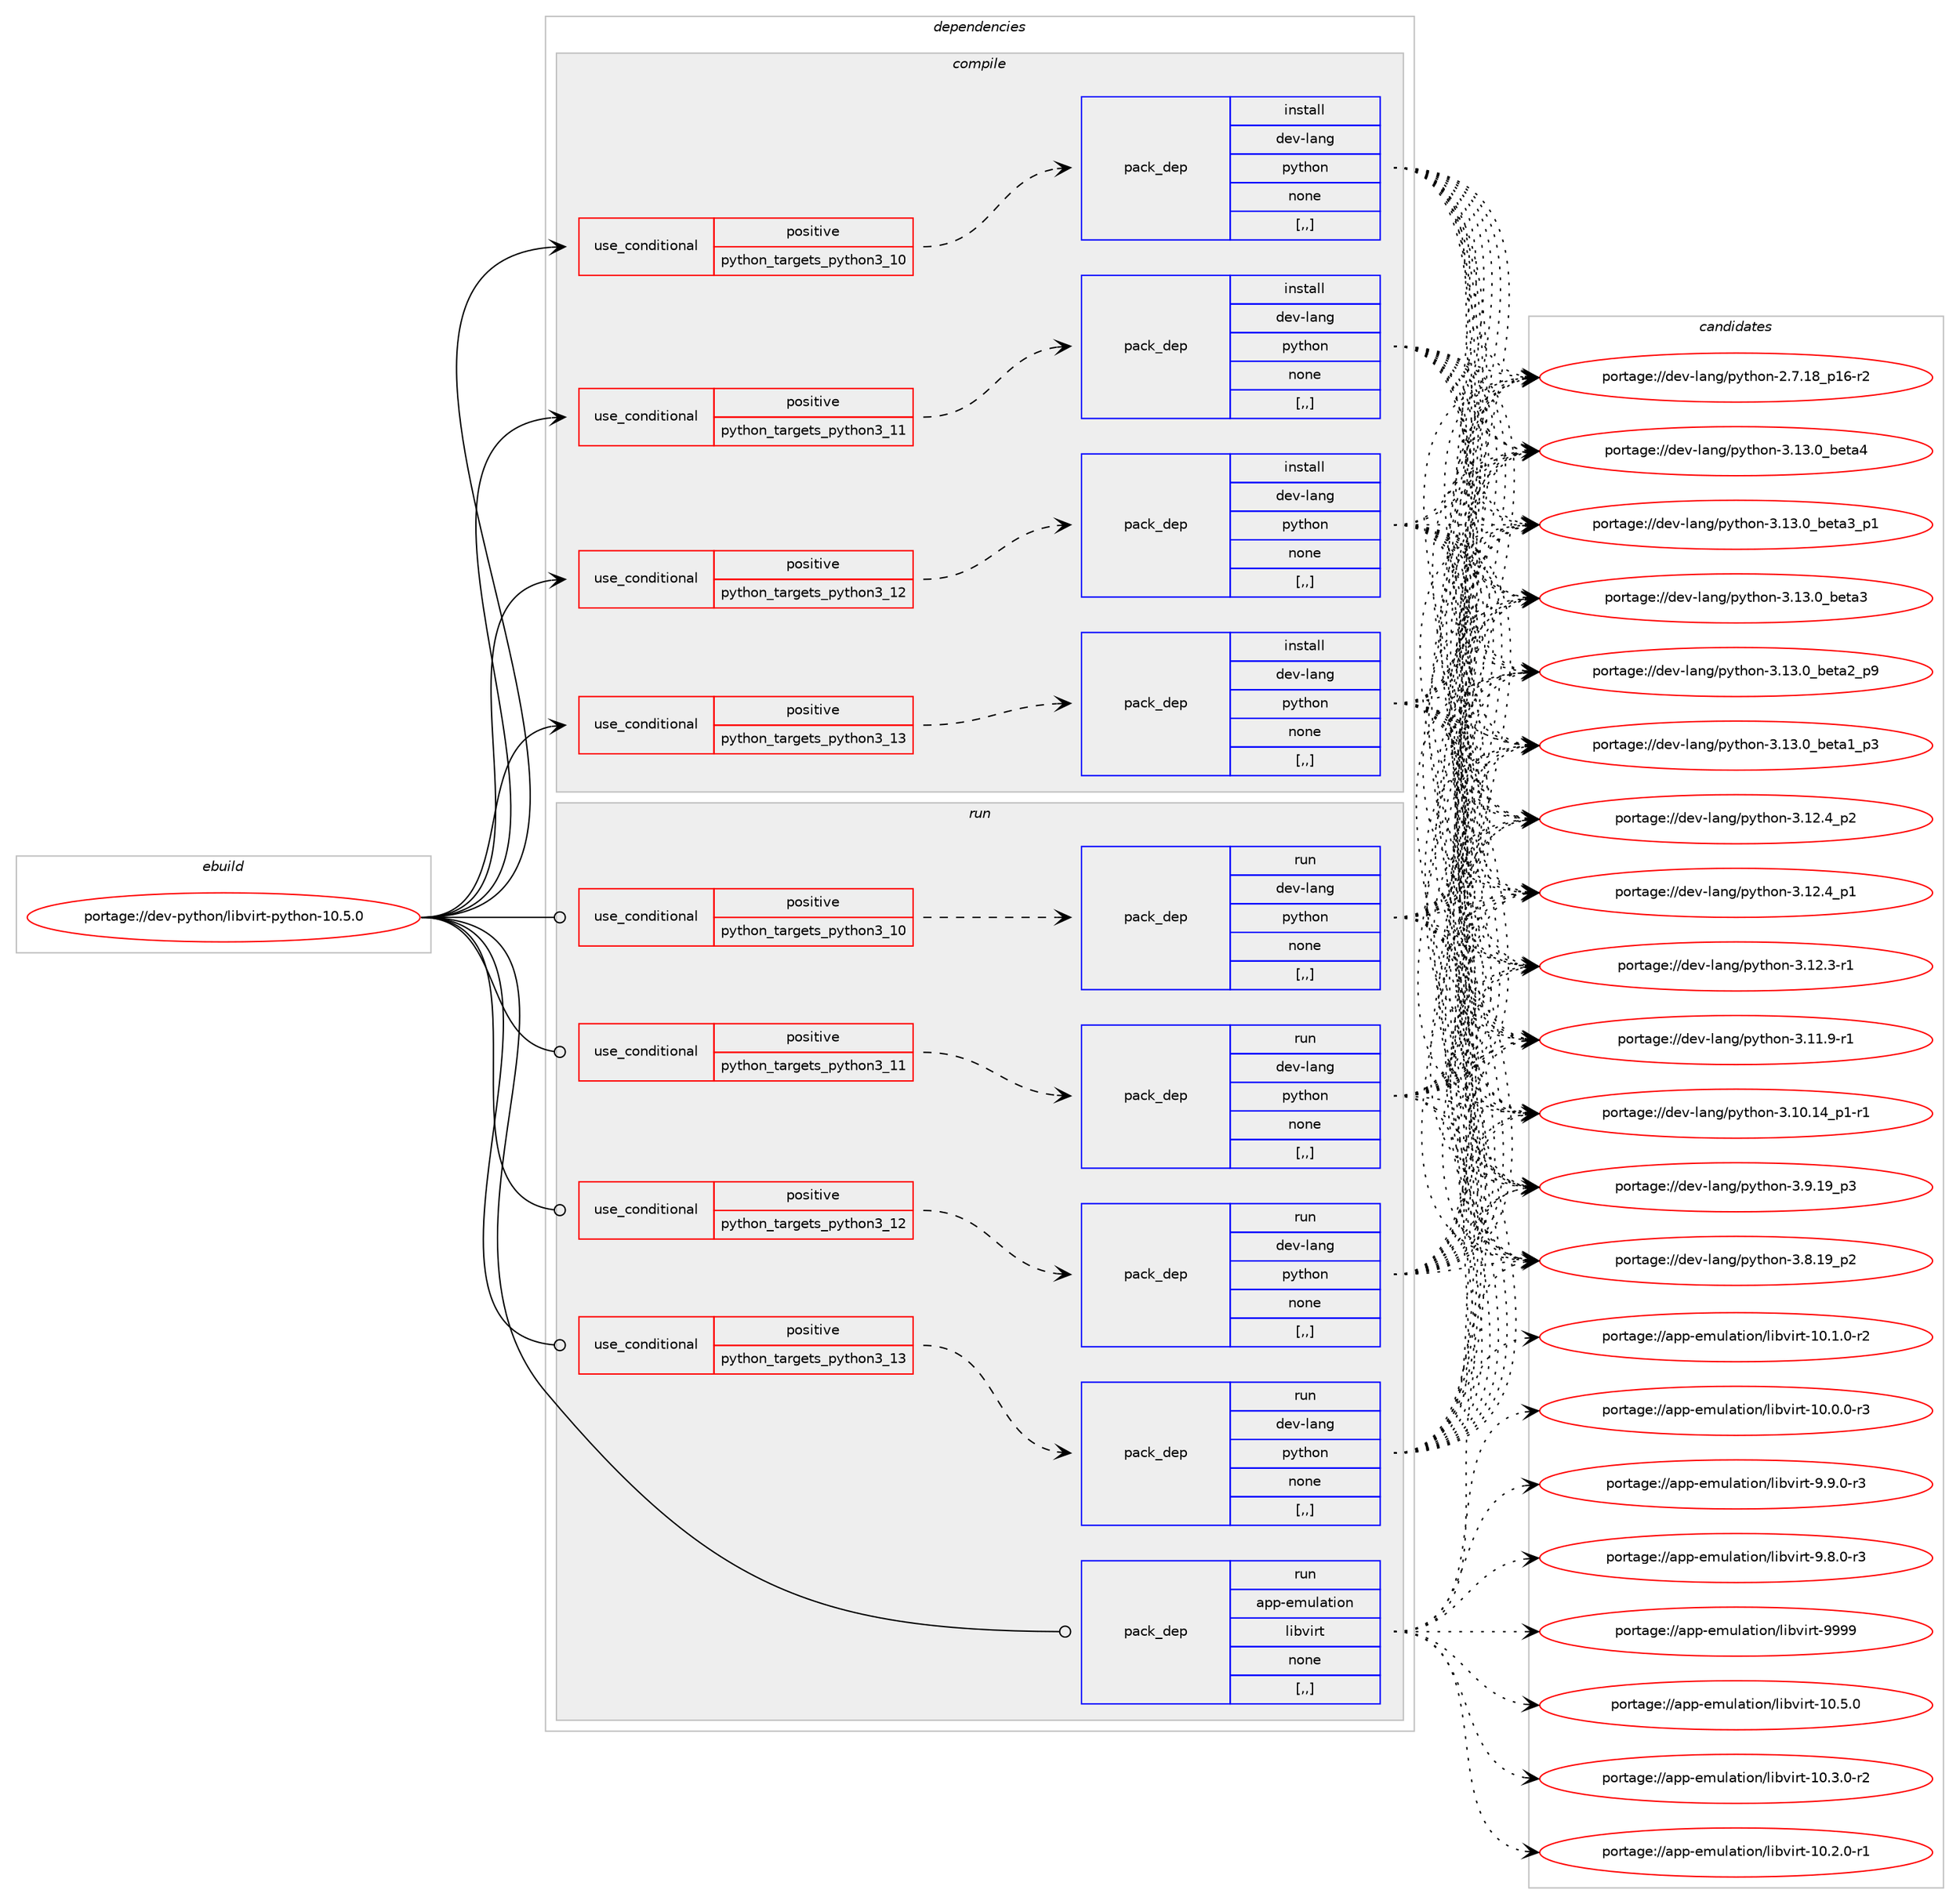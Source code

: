 digraph prolog {

# *************
# Graph options
# *************

newrank=true;
concentrate=true;
compound=true;
graph [rankdir=LR,fontname=Helvetica,fontsize=10,ranksep=1.5];#, ranksep=2.5, nodesep=0.2];
edge  [arrowhead=vee];
node  [fontname=Helvetica,fontsize=10];

# **********
# The ebuild
# **********

subgraph cluster_leftcol {
color=gray;
label=<<i>ebuild</i>>;
id [label="portage://dev-python/libvirt-python-10.5.0", color=red, width=4, href="../dev-python/libvirt-python-10.5.0.svg"];
}

# ****************
# The dependencies
# ****************

subgraph cluster_midcol {
color=gray;
label=<<i>dependencies</i>>;
subgraph cluster_compile {
fillcolor="#eeeeee";
style=filled;
label=<<i>compile</i>>;
subgraph cond34428 {
dependency150427 [label=<<TABLE BORDER="0" CELLBORDER="1" CELLSPACING="0" CELLPADDING="4"><TR><TD ROWSPAN="3" CELLPADDING="10">use_conditional</TD></TR><TR><TD>positive</TD></TR><TR><TD>python_targets_python3_10</TD></TR></TABLE>>, shape=none, color=red];
subgraph pack114749 {
dependency150428 [label=<<TABLE BORDER="0" CELLBORDER="1" CELLSPACING="0" CELLPADDING="4" WIDTH="220"><TR><TD ROWSPAN="6" CELLPADDING="30">pack_dep</TD></TR><TR><TD WIDTH="110">install</TD></TR><TR><TD>dev-lang</TD></TR><TR><TD>python</TD></TR><TR><TD>none</TD></TR><TR><TD>[,,]</TD></TR></TABLE>>, shape=none, color=blue];
}
dependency150427:e -> dependency150428:w [weight=20,style="dashed",arrowhead="vee"];
}
id:e -> dependency150427:w [weight=20,style="solid",arrowhead="vee"];
subgraph cond34429 {
dependency150429 [label=<<TABLE BORDER="0" CELLBORDER="1" CELLSPACING="0" CELLPADDING="4"><TR><TD ROWSPAN="3" CELLPADDING="10">use_conditional</TD></TR><TR><TD>positive</TD></TR><TR><TD>python_targets_python3_11</TD></TR></TABLE>>, shape=none, color=red];
subgraph pack114750 {
dependency150430 [label=<<TABLE BORDER="0" CELLBORDER="1" CELLSPACING="0" CELLPADDING="4" WIDTH="220"><TR><TD ROWSPAN="6" CELLPADDING="30">pack_dep</TD></TR><TR><TD WIDTH="110">install</TD></TR><TR><TD>dev-lang</TD></TR><TR><TD>python</TD></TR><TR><TD>none</TD></TR><TR><TD>[,,]</TD></TR></TABLE>>, shape=none, color=blue];
}
dependency150429:e -> dependency150430:w [weight=20,style="dashed",arrowhead="vee"];
}
id:e -> dependency150429:w [weight=20,style="solid",arrowhead="vee"];
subgraph cond34430 {
dependency150431 [label=<<TABLE BORDER="0" CELLBORDER="1" CELLSPACING="0" CELLPADDING="4"><TR><TD ROWSPAN="3" CELLPADDING="10">use_conditional</TD></TR><TR><TD>positive</TD></TR><TR><TD>python_targets_python3_12</TD></TR></TABLE>>, shape=none, color=red];
subgraph pack114751 {
dependency150432 [label=<<TABLE BORDER="0" CELLBORDER="1" CELLSPACING="0" CELLPADDING="4" WIDTH="220"><TR><TD ROWSPAN="6" CELLPADDING="30">pack_dep</TD></TR><TR><TD WIDTH="110">install</TD></TR><TR><TD>dev-lang</TD></TR><TR><TD>python</TD></TR><TR><TD>none</TD></TR><TR><TD>[,,]</TD></TR></TABLE>>, shape=none, color=blue];
}
dependency150431:e -> dependency150432:w [weight=20,style="dashed",arrowhead="vee"];
}
id:e -> dependency150431:w [weight=20,style="solid",arrowhead="vee"];
subgraph cond34431 {
dependency150433 [label=<<TABLE BORDER="0" CELLBORDER="1" CELLSPACING="0" CELLPADDING="4"><TR><TD ROWSPAN="3" CELLPADDING="10">use_conditional</TD></TR><TR><TD>positive</TD></TR><TR><TD>python_targets_python3_13</TD></TR></TABLE>>, shape=none, color=red];
subgraph pack114752 {
dependency150434 [label=<<TABLE BORDER="0" CELLBORDER="1" CELLSPACING="0" CELLPADDING="4" WIDTH="220"><TR><TD ROWSPAN="6" CELLPADDING="30">pack_dep</TD></TR><TR><TD WIDTH="110">install</TD></TR><TR><TD>dev-lang</TD></TR><TR><TD>python</TD></TR><TR><TD>none</TD></TR><TR><TD>[,,]</TD></TR></TABLE>>, shape=none, color=blue];
}
dependency150433:e -> dependency150434:w [weight=20,style="dashed",arrowhead="vee"];
}
id:e -> dependency150433:w [weight=20,style="solid",arrowhead="vee"];
}
subgraph cluster_compileandrun {
fillcolor="#eeeeee";
style=filled;
label=<<i>compile and run</i>>;
}
subgraph cluster_run {
fillcolor="#eeeeee";
style=filled;
label=<<i>run</i>>;
subgraph cond34432 {
dependency150435 [label=<<TABLE BORDER="0" CELLBORDER="1" CELLSPACING="0" CELLPADDING="4"><TR><TD ROWSPAN="3" CELLPADDING="10">use_conditional</TD></TR><TR><TD>positive</TD></TR><TR><TD>python_targets_python3_10</TD></TR></TABLE>>, shape=none, color=red];
subgraph pack114753 {
dependency150436 [label=<<TABLE BORDER="0" CELLBORDER="1" CELLSPACING="0" CELLPADDING="4" WIDTH="220"><TR><TD ROWSPAN="6" CELLPADDING="30">pack_dep</TD></TR><TR><TD WIDTH="110">run</TD></TR><TR><TD>dev-lang</TD></TR><TR><TD>python</TD></TR><TR><TD>none</TD></TR><TR><TD>[,,]</TD></TR></TABLE>>, shape=none, color=blue];
}
dependency150435:e -> dependency150436:w [weight=20,style="dashed",arrowhead="vee"];
}
id:e -> dependency150435:w [weight=20,style="solid",arrowhead="odot"];
subgraph cond34433 {
dependency150437 [label=<<TABLE BORDER="0" CELLBORDER="1" CELLSPACING="0" CELLPADDING="4"><TR><TD ROWSPAN="3" CELLPADDING="10">use_conditional</TD></TR><TR><TD>positive</TD></TR><TR><TD>python_targets_python3_11</TD></TR></TABLE>>, shape=none, color=red];
subgraph pack114754 {
dependency150438 [label=<<TABLE BORDER="0" CELLBORDER="1" CELLSPACING="0" CELLPADDING="4" WIDTH="220"><TR><TD ROWSPAN="6" CELLPADDING="30">pack_dep</TD></TR><TR><TD WIDTH="110">run</TD></TR><TR><TD>dev-lang</TD></TR><TR><TD>python</TD></TR><TR><TD>none</TD></TR><TR><TD>[,,]</TD></TR></TABLE>>, shape=none, color=blue];
}
dependency150437:e -> dependency150438:w [weight=20,style="dashed",arrowhead="vee"];
}
id:e -> dependency150437:w [weight=20,style="solid",arrowhead="odot"];
subgraph cond34434 {
dependency150439 [label=<<TABLE BORDER="0" CELLBORDER="1" CELLSPACING="0" CELLPADDING="4"><TR><TD ROWSPAN="3" CELLPADDING="10">use_conditional</TD></TR><TR><TD>positive</TD></TR><TR><TD>python_targets_python3_12</TD></TR></TABLE>>, shape=none, color=red];
subgraph pack114755 {
dependency150440 [label=<<TABLE BORDER="0" CELLBORDER="1" CELLSPACING="0" CELLPADDING="4" WIDTH="220"><TR><TD ROWSPAN="6" CELLPADDING="30">pack_dep</TD></TR><TR><TD WIDTH="110">run</TD></TR><TR><TD>dev-lang</TD></TR><TR><TD>python</TD></TR><TR><TD>none</TD></TR><TR><TD>[,,]</TD></TR></TABLE>>, shape=none, color=blue];
}
dependency150439:e -> dependency150440:w [weight=20,style="dashed",arrowhead="vee"];
}
id:e -> dependency150439:w [weight=20,style="solid",arrowhead="odot"];
subgraph cond34435 {
dependency150441 [label=<<TABLE BORDER="0" CELLBORDER="1" CELLSPACING="0" CELLPADDING="4"><TR><TD ROWSPAN="3" CELLPADDING="10">use_conditional</TD></TR><TR><TD>positive</TD></TR><TR><TD>python_targets_python3_13</TD></TR></TABLE>>, shape=none, color=red];
subgraph pack114756 {
dependency150442 [label=<<TABLE BORDER="0" CELLBORDER="1" CELLSPACING="0" CELLPADDING="4" WIDTH="220"><TR><TD ROWSPAN="6" CELLPADDING="30">pack_dep</TD></TR><TR><TD WIDTH="110">run</TD></TR><TR><TD>dev-lang</TD></TR><TR><TD>python</TD></TR><TR><TD>none</TD></TR><TR><TD>[,,]</TD></TR></TABLE>>, shape=none, color=blue];
}
dependency150441:e -> dependency150442:w [weight=20,style="dashed",arrowhead="vee"];
}
id:e -> dependency150441:w [weight=20,style="solid",arrowhead="odot"];
subgraph pack114757 {
dependency150443 [label=<<TABLE BORDER="0" CELLBORDER="1" CELLSPACING="0" CELLPADDING="4" WIDTH="220"><TR><TD ROWSPAN="6" CELLPADDING="30">pack_dep</TD></TR><TR><TD WIDTH="110">run</TD></TR><TR><TD>app-emulation</TD></TR><TR><TD>libvirt</TD></TR><TR><TD>none</TD></TR><TR><TD>[,,]</TD></TR></TABLE>>, shape=none, color=blue];
}
id:e -> dependency150443:w [weight=20,style="solid",arrowhead="odot"];
}
}

# **************
# The candidates
# **************

subgraph cluster_choices {
rank=same;
color=gray;
label=<<i>candidates</i>>;

subgraph choice114749 {
color=black;
nodesep=1;
choice1001011184510897110103471121211161041111104551464951464895981011169752 [label="portage://dev-lang/python-3.13.0_beta4", color=red, width=4,href="../dev-lang/python-3.13.0_beta4.svg"];
choice10010111845108971101034711212111610411111045514649514648959810111697519511249 [label="portage://dev-lang/python-3.13.0_beta3_p1", color=red, width=4,href="../dev-lang/python-3.13.0_beta3_p1.svg"];
choice1001011184510897110103471121211161041111104551464951464895981011169751 [label="portage://dev-lang/python-3.13.0_beta3", color=red, width=4,href="../dev-lang/python-3.13.0_beta3.svg"];
choice10010111845108971101034711212111610411111045514649514648959810111697509511257 [label="portage://dev-lang/python-3.13.0_beta2_p9", color=red, width=4,href="../dev-lang/python-3.13.0_beta2_p9.svg"];
choice10010111845108971101034711212111610411111045514649514648959810111697499511251 [label="portage://dev-lang/python-3.13.0_beta1_p3", color=red, width=4,href="../dev-lang/python-3.13.0_beta1_p3.svg"];
choice100101118451089711010347112121116104111110455146495046529511250 [label="portage://dev-lang/python-3.12.4_p2", color=red, width=4,href="../dev-lang/python-3.12.4_p2.svg"];
choice100101118451089711010347112121116104111110455146495046529511249 [label="portage://dev-lang/python-3.12.4_p1", color=red, width=4,href="../dev-lang/python-3.12.4_p1.svg"];
choice100101118451089711010347112121116104111110455146495046514511449 [label="portage://dev-lang/python-3.12.3-r1", color=red, width=4,href="../dev-lang/python-3.12.3-r1.svg"];
choice100101118451089711010347112121116104111110455146494946574511449 [label="portage://dev-lang/python-3.11.9-r1", color=red, width=4,href="../dev-lang/python-3.11.9-r1.svg"];
choice100101118451089711010347112121116104111110455146494846495295112494511449 [label="portage://dev-lang/python-3.10.14_p1-r1", color=red, width=4,href="../dev-lang/python-3.10.14_p1-r1.svg"];
choice100101118451089711010347112121116104111110455146574649579511251 [label="portage://dev-lang/python-3.9.19_p3", color=red, width=4,href="../dev-lang/python-3.9.19_p3.svg"];
choice100101118451089711010347112121116104111110455146564649579511250 [label="portage://dev-lang/python-3.8.19_p2", color=red, width=4,href="../dev-lang/python-3.8.19_p2.svg"];
choice100101118451089711010347112121116104111110455046554649569511249544511450 [label="portage://dev-lang/python-2.7.18_p16-r2", color=red, width=4,href="../dev-lang/python-2.7.18_p16-r2.svg"];
dependency150428:e -> choice1001011184510897110103471121211161041111104551464951464895981011169752:w [style=dotted,weight="100"];
dependency150428:e -> choice10010111845108971101034711212111610411111045514649514648959810111697519511249:w [style=dotted,weight="100"];
dependency150428:e -> choice1001011184510897110103471121211161041111104551464951464895981011169751:w [style=dotted,weight="100"];
dependency150428:e -> choice10010111845108971101034711212111610411111045514649514648959810111697509511257:w [style=dotted,weight="100"];
dependency150428:e -> choice10010111845108971101034711212111610411111045514649514648959810111697499511251:w [style=dotted,weight="100"];
dependency150428:e -> choice100101118451089711010347112121116104111110455146495046529511250:w [style=dotted,weight="100"];
dependency150428:e -> choice100101118451089711010347112121116104111110455146495046529511249:w [style=dotted,weight="100"];
dependency150428:e -> choice100101118451089711010347112121116104111110455146495046514511449:w [style=dotted,weight="100"];
dependency150428:e -> choice100101118451089711010347112121116104111110455146494946574511449:w [style=dotted,weight="100"];
dependency150428:e -> choice100101118451089711010347112121116104111110455146494846495295112494511449:w [style=dotted,weight="100"];
dependency150428:e -> choice100101118451089711010347112121116104111110455146574649579511251:w [style=dotted,weight="100"];
dependency150428:e -> choice100101118451089711010347112121116104111110455146564649579511250:w [style=dotted,weight="100"];
dependency150428:e -> choice100101118451089711010347112121116104111110455046554649569511249544511450:w [style=dotted,weight="100"];
}
subgraph choice114750 {
color=black;
nodesep=1;
choice1001011184510897110103471121211161041111104551464951464895981011169752 [label="portage://dev-lang/python-3.13.0_beta4", color=red, width=4,href="../dev-lang/python-3.13.0_beta4.svg"];
choice10010111845108971101034711212111610411111045514649514648959810111697519511249 [label="portage://dev-lang/python-3.13.0_beta3_p1", color=red, width=4,href="../dev-lang/python-3.13.0_beta3_p1.svg"];
choice1001011184510897110103471121211161041111104551464951464895981011169751 [label="portage://dev-lang/python-3.13.0_beta3", color=red, width=4,href="../dev-lang/python-3.13.0_beta3.svg"];
choice10010111845108971101034711212111610411111045514649514648959810111697509511257 [label="portage://dev-lang/python-3.13.0_beta2_p9", color=red, width=4,href="../dev-lang/python-3.13.0_beta2_p9.svg"];
choice10010111845108971101034711212111610411111045514649514648959810111697499511251 [label="portage://dev-lang/python-3.13.0_beta1_p3", color=red, width=4,href="../dev-lang/python-3.13.0_beta1_p3.svg"];
choice100101118451089711010347112121116104111110455146495046529511250 [label="portage://dev-lang/python-3.12.4_p2", color=red, width=4,href="../dev-lang/python-3.12.4_p2.svg"];
choice100101118451089711010347112121116104111110455146495046529511249 [label="portage://dev-lang/python-3.12.4_p1", color=red, width=4,href="../dev-lang/python-3.12.4_p1.svg"];
choice100101118451089711010347112121116104111110455146495046514511449 [label="portage://dev-lang/python-3.12.3-r1", color=red, width=4,href="../dev-lang/python-3.12.3-r1.svg"];
choice100101118451089711010347112121116104111110455146494946574511449 [label="portage://dev-lang/python-3.11.9-r1", color=red, width=4,href="../dev-lang/python-3.11.9-r1.svg"];
choice100101118451089711010347112121116104111110455146494846495295112494511449 [label="portage://dev-lang/python-3.10.14_p1-r1", color=red, width=4,href="../dev-lang/python-3.10.14_p1-r1.svg"];
choice100101118451089711010347112121116104111110455146574649579511251 [label="portage://dev-lang/python-3.9.19_p3", color=red, width=4,href="../dev-lang/python-3.9.19_p3.svg"];
choice100101118451089711010347112121116104111110455146564649579511250 [label="portage://dev-lang/python-3.8.19_p2", color=red, width=4,href="../dev-lang/python-3.8.19_p2.svg"];
choice100101118451089711010347112121116104111110455046554649569511249544511450 [label="portage://dev-lang/python-2.7.18_p16-r2", color=red, width=4,href="../dev-lang/python-2.7.18_p16-r2.svg"];
dependency150430:e -> choice1001011184510897110103471121211161041111104551464951464895981011169752:w [style=dotted,weight="100"];
dependency150430:e -> choice10010111845108971101034711212111610411111045514649514648959810111697519511249:w [style=dotted,weight="100"];
dependency150430:e -> choice1001011184510897110103471121211161041111104551464951464895981011169751:w [style=dotted,weight="100"];
dependency150430:e -> choice10010111845108971101034711212111610411111045514649514648959810111697509511257:w [style=dotted,weight="100"];
dependency150430:e -> choice10010111845108971101034711212111610411111045514649514648959810111697499511251:w [style=dotted,weight="100"];
dependency150430:e -> choice100101118451089711010347112121116104111110455146495046529511250:w [style=dotted,weight="100"];
dependency150430:e -> choice100101118451089711010347112121116104111110455146495046529511249:w [style=dotted,weight="100"];
dependency150430:e -> choice100101118451089711010347112121116104111110455146495046514511449:w [style=dotted,weight="100"];
dependency150430:e -> choice100101118451089711010347112121116104111110455146494946574511449:w [style=dotted,weight="100"];
dependency150430:e -> choice100101118451089711010347112121116104111110455146494846495295112494511449:w [style=dotted,weight="100"];
dependency150430:e -> choice100101118451089711010347112121116104111110455146574649579511251:w [style=dotted,weight="100"];
dependency150430:e -> choice100101118451089711010347112121116104111110455146564649579511250:w [style=dotted,weight="100"];
dependency150430:e -> choice100101118451089711010347112121116104111110455046554649569511249544511450:w [style=dotted,weight="100"];
}
subgraph choice114751 {
color=black;
nodesep=1;
choice1001011184510897110103471121211161041111104551464951464895981011169752 [label="portage://dev-lang/python-3.13.0_beta4", color=red, width=4,href="../dev-lang/python-3.13.0_beta4.svg"];
choice10010111845108971101034711212111610411111045514649514648959810111697519511249 [label="portage://dev-lang/python-3.13.0_beta3_p1", color=red, width=4,href="../dev-lang/python-3.13.0_beta3_p1.svg"];
choice1001011184510897110103471121211161041111104551464951464895981011169751 [label="portage://dev-lang/python-3.13.0_beta3", color=red, width=4,href="../dev-lang/python-3.13.0_beta3.svg"];
choice10010111845108971101034711212111610411111045514649514648959810111697509511257 [label="portage://dev-lang/python-3.13.0_beta2_p9", color=red, width=4,href="../dev-lang/python-3.13.0_beta2_p9.svg"];
choice10010111845108971101034711212111610411111045514649514648959810111697499511251 [label="portage://dev-lang/python-3.13.0_beta1_p3", color=red, width=4,href="../dev-lang/python-3.13.0_beta1_p3.svg"];
choice100101118451089711010347112121116104111110455146495046529511250 [label="portage://dev-lang/python-3.12.4_p2", color=red, width=4,href="../dev-lang/python-3.12.4_p2.svg"];
choice100101118451089711010347112121116104111110455146495046529511249 [label="portage://dev-lang/python-3.12.4_p1", color=red, width=4,href="../dev-lang/python-3.12.4_p1.svg"];
choice100101118451089711010347112121116104111110455146495046514511449 [label="portage://dev-lang/python-3.12.3-r1", color=red, width=4,href="../dev-lang/python-3.12.3-r1.svg"];
choice100101118451089711010347112121116104111110455146494946574511449 [label="portage://dev-lang/python-3.11.9-r1", color=red, width=4,href="../dev-lang/python-3.11.9-r1.svg"];
choice100101118451089711010347112121116104111110455146494846495295112494511449 [label="portage://dev-lang/python-3.10.14_p1-r1", color=red, width=4,href="../dev-lang/python-3.10.14_p1-r1.svg"];
choice100101118451089711010347112121116104111110455146574649579511251 [label="portage://dev-lang/python-3.9.19_p3", color=red, width=4,href="../dev-lang/python-3.9.19_p3.svg"];
choice100101118451089711010347112121116104111110455146564649579511250 [label="portage://dev-lang/python-3.8.19_p2", color=red, width=4,href="../dev-lang/python-3.8.19_p2.svg"];
choice100101118451089711010347112121116104111110455046554649569511249544511450 [label="portage://dev-lang/python-2.7.18_p16-r2", color=red, width=4,href="../dev-lang/python-2.7.18_p16-r2.svg"];
dependency150432:e -> choice1001011184510897110103471121211161041111104551464951464895981011169752:w [style=dotted,weight="100"];
dependency150432:e -> choice10010111845108971101034711212111610411111045514649514648959810111697519511249:w [style=dotted,weight="100"];
dependency150432:e -> choice1001011184510897110103471121211161041111104551464951464895981011169751:w [style=dotted,weight="100"];
dependency150432:e -> choice10010111845108971101034711212111610411111045514649514648959810111697509511257:w [style=dotted,weight="100"];
dependency150432:e -> choice10010111845108971101034711212111610411111045514649514648959810111697499511251:w [style=dotted,weight="100"];
dependency150432:e -> choice100101118451089711010347112121116104111110455146495046529511250:w [style=dotted,weight="100"];
dependency150432:e -> choice100101118451089711010347112121116104111110455146495046529511249:w [style=dotted,weight="100"];
dependency150432:e -> choice100101118451089711010347112121116104111110455146495046514511449:w [style=dotted,weight="100"];
dependency150432:e -> choice100101118451089711010347112121116104111110455146494946574511449:w [style=dotted,weight="100"];
dependency150432:e -> choice100101118451089711010347112121116104111110455146494846495295112494511449:w [style=dotted,weight="100"];
dependency150432:e -> choice100101118451089711010347112121116104111110455146574649579511251:w [style=dotted,weight="100"];
dependency150432:e -> choice100101118451089711010347112121116104111110455146564649579511250:w [style=dotted,weight="100"];
dependency150432:e -> choice100101118451089711010347112121116104111110455046554649569511249544511450:w [style=dotted,weight="100"];
}
subgraph choice114752 {
color=black;
nodesep=1;
choice1001011184510897110103471121211161041111104551464951464895981011169752 [label="portage://dev-lang/python-3.13.0_beta4", color=red, width=4,href="../dev-lang/python-3.13.0_beta4.svg"];
choice10010111845108971101034711212111610411111045514649514648959810111697519511249 [label="portage://dev-lang/python-3.13.0_beta3_p1", color=red, width=4,href="../dev-lang/python-3.13.0_beta3_p1.svg"];
choice1001011184510897110103471121211161041111104551464951464895981011169751 [label="portage://dev-lang/python-3.13.0_beta3", color=red, width=4,href="../dev-lang/python-3.13.0_beta3.svg"];
choice10010111845108971101034711212111610411111045514649514648959810111697509511257 [label="portage://dev-lang/python-3.13.0_beta2_p9", color=red, width=4,href="../dev-lang/python-3.13.0_beta2_p9.svg"];
choice10010111845108971101034711212111610411111045514649514648959810111697499511251 [label="portage://dev-lang/python-3.13.0_beta1_p3", color=red, width=4,href="../dev-lang/python-3.13.0_beta1_p3.svg"];
choice100101118451089711010347112121116104111110455146495046529511250 [label="portage://dev-lang/python-3.12.4_p2", color=red, width=4,href="../dev-lang/python-3.12.4_p2.svg"];
choice100101118451089711010347112121116104111110455146495046529511249 [label="portage://dev-lang/python-3.12.4_p1", color=red, width=4,href="../dev-lang/python-3.12.4_p1.svg"];
choice100101118451089711010347112121116104111110455146495046514511449 [label="portage://dev-lang/python-3.12.3-r1", color=red, width=4,href="../dev-lang/python-3.12.3-r1.svg"];
choice100101118451089711010347112121116104111110455146494946574511449 [label="portage://dev-lang/python-3.11.9-r1", color=red, width=4,href="../dev-lang/python-3.11.9-r1.svg"];
choice100101118451089711010347112121116104111110455146494846495295112494511449 [label="portage://dev-lang/python-3.10.14_p1-r1", color=red, width=4,href="../dev-lang/python-3.10.14_p1-r1.svg"];
choice100101118451089711010347112121116104111110455146574649579511251 [label="portage://dev-lang/python-3.9.19_p3", color=red, width=4,href="../dev-lang/python-3.9.19_p3.svg"];
choice100101118451089711010347112121116104111110455146564649579511250 [label="portage://dev-lang/python-3.8.19_p2", color=red, width=4,href="../dev-lang/python-3.8.19_p2.svg"];
choice100101118451089711010347112121116104111110455046554649569511249544511450 [label="portage://dev-lang/python-2.7.18_p16-r2", color=red, width=4,href="../dev-lang/python-2.7.18_p16-r2.svg"];
dependency150434:e -> choice1001011184510897110103471121211161041111104551464951464895981011169752:w [style=dotted,weight="100"];
dependency150434:e -> choice10010111845108971101034711212111610411111045514649514648959810111697519511249:w [style=dotted,weight="100"];
dependency150434:e -> choice1001011184510897110103471121211161041111104551464951464895981011169751:w [style=dotted,weight="100"];
dependency150434:e -> choice10010111845108971101034711212111610411111045514649514648959810111697509511257:w [style=dotted,weight="100"];
dependency150434:e -> choice10010111845108971101034711212111610411111045514649514648959810111697499511251:w [style=dotted,weight="100"];
dependency150434:e -> choice100101118451089711010347112121116104111110455146495046529511250:w [style=dotted,weight="100"];
dependency150434:e -> choice100101118451089711010347112121116104111110455146495046529511249:w [style=dotted,weight="100"];
dependency150434:e -> choice100101118451089711010347112121116104111110455146495046514511449:w [style=dotted,weight="100"];
dependency150434:e -> choice100101118451089711010347112121116104111110455146494946574511449:w [style=dotted,weight="100"];
dependency150434:e -> choice100101118451089711010347112121116104111110455146494846495295112494511449:w [style=dotted,weight="100"];
dependency150434:e -> choice100101118451089711010347112121116104111110455146574649579511251:w [style=dotted,weight="100"];
dependency150434:e -> choice100101118451089711010347112121116104111110455146564649579511250:w [style=dotted,weight="100"];
dependency150434:e -> choice100101118451089711010347112121116104111110455046554649569511249544511450:w [style=dotted,weight="100"];
}
subgraph choice114753 {
color=black;
nodesep=1;
choice1001011184510897110103471121211161041111104551464951464895981011169752 [label="portage://dev-lang/python-3.13.0_beta4", color=red, width=4,href="../dev-lang/python-3.13.0_beta4.svg"];
choice10010111845108971101034711212111610411111045514649514648959810111697519511249 [label="portage://dev-lang/python-3.13.0_beta3_p1", color=red, width=4,href="../dev-lang/python-3.13.0_beta3_p1.svg"];
choice1001011184510897110103471121211161041111104551464951464895981011169751 [label="portage://dev-lang/python-3.13.0_beta3", color=red, width=4,href="../dev-lang/python-3.13.0_beta3.svg"];
choice10010111845108971101034711212111610411111045514649514648959810111697509511257 [label="portage://dev-lang/python-3.13.0_beta2_p9", color=red, width=4,href="../dev-lang/python-3.13.0_beta2_p9.svg"];
choice10010111845108971101034711212111610411111045514649514648959810111697499511251 [label="portage://dev-lang/python-3.13.0_beta1_p3", color=red, width=4,href="../dev-lang/python-3.13.0_beta1_p3.svg"];
choice100101118451089711010347112121116104111110455146495046529511250 [label="portage://dev-lang/python-3.12.4_p2", color=red, width=4,href="../dev-lang/python-3.12.4_p2.svg"];
choice100101118451089711010347112121116104111110455146495046529511249 [label="portage://dev-lang/python-3.12.4_p1", color=red, width=4,href="../dev-lang/python-3.12.4_p1.svg"];
choice100101118451089711010347112121116104111110455146495046514511449 [label="portage://dev-lang/python-3.12.3-r1", color=red, width=4,href="../dev-lang/python-3.12.3-r1.svg"];
choice100101118451089711010347112121116104111110455146494946574511449 [label="portage://dev-lang/python-3.11.9-r1", color=red, width=4,href="../dev-lang/python-3.11.9-r1.svg"];
choice100101118451089711010347112121116104111110455146494846495295112494511449 [label="portage://dev-lang/python-3.10.14_p1-r1", color=red, width=4,href="../dev-lang/python-3.10.14_p1-r1.svg"];
choice100101118451089711010347112121116104111110455146574649579511251 [label="portage://dev-lang/python-3.9.19_p3", color=red, width=4,href="../dev-lang/python-3.9.19_p3.svg"];
choice100101118451089711010347112121116104111110455146564649579511250 [label="portage://dev-lang/python-3.8.19_p2", color=red, width=4,href="../dev-lang/python-3.8.19_p2.svg"];
choice100101118451089711010347112121116104111110455046554649569511249544511450 [label="portage://dev-lang/python-2.7.18_p16-r2", color=red, width=4,href="../dev-lang/python-2.7.18_p16-r2.svg"];
dependency150436:e -> choice1001011184510897110103471121211161041111104551464951464895981011169752:w [style=dotted,weight="100"];
dependency150436:e -> choice10010111845108971101034711212111610411111045514649514648959810111697519511249:w [style=dotted,weight="100"];
dependency150436:e -> choice1001011184510897110103471121211161041111104551464951464895981011169751:w [style=dotted,weight="100"];
dependency150436:e -> choice10010111845108971101034711212111610411111045514649514648959810111697509511257:w [style=dotted,weight="100"];
dependency150436:e -> choice10010111845108971101034711212111610411111045514649514648959810111697499511251:w [style=dotted,weight="100"];
dependency150436:e -> choice100101118451089711010347112121116104111110455146495046529511250:w [style=dotted,weight="100"];
dependency150436:e -> choice100101118451089711010347112121116104111110455146495046529511249:w [style=dotted,weight="100"];
dependency150436:e -> choice100101118451089711010347112121116104111110455146495046514511449:w [style=dotted,weight="100"];
dependency150436:e -> choice100101118451089711010347112121116104111110455146494946574511449:w [style=dotted,weight="100"];
dependency150436:e -> choice100101118451089711010347112121116104111110455146494846495295112494511449:w [style=dotted,weight="100"];
dependency150436:e -> choice100101118451089711010347112121116104111110455146574649579511251:w [style=dotted,weight="100"];
dependency150436:e -> choice100101118451089711010347112121116104111110455146564649579511250:w [style=dotted,weight="100"];
dependency150436:e -> choice100101118451089711010347112121116104111110455046554649569511249544511450:w [style=dotted,weight="100"];
}
subgraph choice114754 {
color=black;
nodesep=1;
choice1001011184510897110103471121211161041111104551464951464895981011169752 [label="portage://dev-lang/python-3.13.0_beta4", color=red, width=4,href="../dev-lang/python-3.13.0_beta4.svg"];
choice10010111845108971101034711212111610411111045514649514648959810111697519511249 [label="portage://dev-lang/python-3.13.0_beta3_p1", color=red, width=4,href="../dev-lang/python-3.13.0_beta3_p1.svg"];
choice1001011184510897110103471121211161041111104551464951464895981011169751 [label="portage://dev-lang/python-3.13.0_beta3", color=red, width=4,href="../dev-lang/python-3.13.0_beta3.svg"];
choice10010111845108971101034711212111610411111045514649514648959810111697509511257 [label="portage://dev-lang/python-3.13.0_beta2_p9", color=red, width=4,href="../dev-lang/python-3.13.0_beta2_p9.svg"];
choice10010111845108971101034711212111610411111045514649514648959810111697499511251 [label="portage://dev-lang/python-3.13.0_beta1_p3", color=red, width=4,href="../dev-lang/python-3.13.0_beta1_p3.svg"];
choice100101118451089711010347112121116104111110455146495046529511250 [label="portage://dev-lang/python-3.12.4_p2", color=red, width=4,href="../dev-lang/python-3.12.4_p2.svg"];
choice100101118451089711010347112121116104111110455146495046529511249 [label="portage://dev-lang/python-3.12.4_p1", color=red, width=4,href="../dev-lang/python-3.12.4_p1.svg"];
choice100101118451089711010347112121116104111110455146495046514511449 [label="portage://dev-lang/python-3.12.3-r1", color=red, width=4,href="../dev-lang/python-3.12.3-r1.svg"];
choice100101118451089711010347112121116104111110455146494946574511449 [label="portage://dev-lang/python-3.11.9-r1", color=red, width=4,href="../dev-lang/python-3.11.9-r1.svg"];
choice100101118451089711010347112121116104111110455146494846495295112494511449 [label="portage://dev-lang/python-3.10.14_p1-r1", color=red, width=4,href="../dev-lang/python-3.10.14_p1-r1.svg"];
choice100101118451089711010347112121116104111110455146574649579511251 [label="portage://dev-lang/python-3.9.19_p3", color=red, width=4,href="../dev-lang/python-3.9.19_p3.svg"];
choice100101118451089711010347112121116104111110455146564649579511250 [label="portage://dev-lang/python-3.8.19_p2", color=red, width=4,href="../dev-lang/python-3.8.19_p2.svg"];
choice100101118451089711010347112121116104111110455046554649569511249544511450 [label="portage://dev-lang/python-2.7.18_p16-r2", color=red, width=4,href="../dev-lang/python-2.7.18_p16-r2.svg"];
dependency150438:e -> choice1001011184510897110103471121211161041111104551464951464895981011169752:w [style=dotted,weight="100"];
dependency150438:e -> choice10010111845108971101034711212111610411111045514649514648959810111697519511249:w [style=dotted,weight="100"];
dependency150438:e -> choice1001011184510897110103471121211161041111104551464951464895981011169751:w [style=dotted,weight="100"];
dependency150438:e -> choice10010111845108971101034711212111610411111045514649514648959810111697509511257:w [style=dotted,weight="100"];
dependency150438:e -> choice10010111845108971101034711212111610411111045514649514648959810111697499511251:w [style=dotted,weight="100"];
dependency150438:e -> choice100101118451089711010347112121116104111110455146495046529511250:w [style=dotted,weight="100"];
dependency150438:e -> choice100101118451089711010347112121116104111110455146495046529511249:w [style=dotted,weight="100"];
dependency150438:e -> choice100101118451089711010347112121116104111110455146495046514511449:w [style=dotted,weight="100"];
dependency150438:e -> choice100101118451089711010347112121116104111110455146494946574511449:w [style=dotted,weight="100"];
dependency150438:e -> choice100101118451089711010347112121116104111110455146494846495295112494511449:w [style=dotted,weight="100"];
dependency150438:e -> choice100101118451089711010347112121116104111110455146574649579511251:w [style=dotted,weight="100"];
dependency150438:e -> choice100101118451089711010347112121116104111110455146564649579511250:w [style=dotted,weight="100"];
dependency150438:e -> choice100101118451089711010347112121116104111110455046554649569511249544511450:w [style=dotted,weight="100"];
}
subgraph choice114755 {
color=black;
nodesep=1;
choice1001011184510897110103471121211161041111104551464951464895981011169752 [label="portage://dev-lang/python-3.13.0_beta4", color=red, width=4,href="../dev-lang/python-3.13.0_beta4.svg"];
choice10010111845108971101034711212111610411111045514649514648959810111697519511249 [label="portage://dev-lang/python-3.13.0_beta3_p1", color=red, width=4,href="../dev-lang/python-3.13.0_beta3_p1.svg"];
choice1001011184510897110103471121211161041111104551464951464895981011169751 [label="portage://dev-lang/python-3.13.0_beta3", color=red, width=4,href="../dev-lang/python-3.13.0_beta3.svg"];
choice10010111845108971101034711212111610411111045514649514648959810111697509511257 [label="portage://dev-lang/python-3.13.0_beta2_p9", color=red, width=4,href="../dev-lang/python-3.13.0_beta2_p9.svg"];
choice10010111845108971101034711212111610411111045514649514648959810111697499511251 [label="portage://dev-lang/python-3.13.0_beta1_p3", color=red, width=4,href="../dev-lang/python-3.13.0_beta1_p3.svg"];
choice100101118451089711010347112121116104111110455146495046529511250 [label="portage://dev-lang/python-3.12.4_p2", color=red, width=4,href="../dev-lang/python-3.12.4_p2.svg"];
choice100101118451089711010347112121116104111110455146495046529511249 [label="portage://dev-lang/python-3.12.4_p1", color=red, width=4,href="../dev-lang/python-3.12.4_p1.svg"];
choice100101118451089711010347112121116104111110455146495046514511449 [label="portage://dev-lang/python-3.12.3-r1", color=red, width=4,href="../dev-lang/python-3.12.3-r1.svg"];
choice100101118451089711010347112121116104111110455146494946574511449 [label="portage://dev-lang/python-3.11.9-r1", color=red, width=4,href="../dev-lang/python-3.11.9-r1.svg"];
choice100101118451089711010347112121116104111110455146494846495295112494511449 [label="portage://dev-lang/python-3.10.14_p1-r1", color=red, width=4,href="../dev-lang/python-3.10.14_p1-r1.svg"];
choice100101118451089711010347112121116104111110455146574649579511251 [label="portage://dev-lang/python-3.9.19_p3", color=red, width=4,href="../dev-lang/python-3.9.19_p3.svg"];
choice100101118451089711010347112121116104111110455146564649579511250 [label="portage://dev-lang/python-3.8.19_p2", color=red, width=4,href="../dev-lang/python-3.8.19_p2.svg"];
choice100101118451089711010347112121116104111110455046554649569511249544511450 [label="portage://dev-lang/python-2.7.18_p16-r2", color=red, width=4,href="../dev-lang/python-2.7.18_p16-r2.svg"];
dependency150440:e -> choice1001011184510897110103471121211161041111104551464951464895981011169752:w [style=dotted,weight="100"];
dependency150440:e -> choice10010111845108971101034711212111610411111045514649514648959810111697519511249:w [style=dotted,weight="100"];
dependency150440:e -> choice1001011184510897110103471121211161041111104551464951464895981011169751:w [style=dotted,weight="100"];
dependency150440:e -> choice10010111845108971101034711212111610411111045514649514648959810111697509511257:w [style=dotted,weight="100"];
dependency150440:e -> choice10010111845108971101034711212111610411111045514649514648959810111697499511251:w [style=dotted,weight="100"];
dependency150440:e -> choice100101118451089711010347112121116104111110455146495046529511250:w [style=dotted,weight="100"];
dependency150440:e -> choice100101118451089711010347112121116104111110455146495046529511249:w [style=dotted,weight="100"];
dependency150440:e -> choice100101118451089711010347112121116104111110455146495046514511449:w [style=dotted,weight="100"];
dependency150440:e -> choice100101118451089711010347112121116104111110455146494946574511449:w [style=dotted,weight="100"];
dependency150440:e -> choice100101118451089711010347112121116104111110455146494846495295112494511449:w [style=dotted,weight="100"];
dependency150440:e -> choice100101118451089711010347112121116104111110455146574649579511251:w [style=dotted,weight="100"];
dependency150440:e -> choice100101118451089711010347112121116104111110455146564649579511250:w [style=dotted,weight="100"];
dependency150440:e -> choice100101118451089711010347112121116104111110455046554649569511249544511450:w [style=dotted,weight="100"];
}
subgraph choice114756 {
color=black;
nodesep=1;
choice1001011184510897110103471121211161041111104551464951464895981011169752 [label="portage://dev-lang/python-3.13.0_beta4", color=red, width=4,href="../dev-lang/python-3.13.0_beta4.svg"];
choice10010111845108971101034711212111610411111045514649514648959810111697519511249 [label="portage://dev-lang/python-3.13.0_beta3_p1", color=red, width=4,href="../dev-lang/python-3.13.0_beta3_p1.svg"];
choice1001011184510897110103471121211161041111104551464951464895981011169751 [label="portage://dev-lang/python-3.13.0_beta3", color=red, width=4,href="../dev-lang/python-3.13.0_beta3.svg"];
choice10010111845108971101034711212111610411111045514649514648959810111697509511257 [label="portage://dev-lang/python-3.13.0_beta2_p9", color=red, width=4,href="../dev-lang/python-3.13.0_beta2_p9.svg"];
choice10010111845108971101034711212111610411111045514649514648959810111697499511251 [label="portage://dev-lang/python-3.13.0_beta1_p3", color=red, width=4,href="../dev-lang/python-3.13.0_beta1_p3.svg"];
choice100101118451089711010347112121116104111110455146495046529511250 [label="portage://dev-lang/python-3.12.4_p2", color=red, width=4,href="../dev-lang/python-3.12.4_p2.svg"];
choice100101118451089711010347112121116104111110455146495046529511249 [label="portage://dev-lang/python-3.12.4_p1", color=red, width=4,href="../dev-lang/python-3.12.4_p1.svg"];
choice100101118451089711010347112121116104111110455146495046514511449 [label="portage://dev-lang/python-3.12.3-r1", color=red, width=4,href="../dev-lang/python-3.12.3-r1.svg"];
choice100101118451089711010347112121116104111110455146494946574511449 [label="portage://dev-lang/python-3.11.9-r1", color=red, width=4,href="../dev-lang/python-3.11.9-r1.svg"];
choice100101118451089711010347112121116104111110455146494846495295112494511449 [label="portage://dev-lang/python-3.10.14_p1-r1", color=red, width=4,href="../dev-lang/python-3.10.14_p1-r1.svg"];
choice100101118451089711010347112121116104111110455146574649579511251 [label="portage://dev-lang/python-3.9.19_p3", color=red, width=4,href="../dev-lang/python-3.9.19_p3.svg"];
choice100101118451089711010347112121116104111110455146564649579511250 [label="portage://dev-lang/python-3.8.19_p2", color=red, width=4,href="../dev-lang/python-3.8.19_p2.svg"];
choice100101118451089711010347112121116104111110455046554649569511249544511450 [label="portage://dev-lang/python-2.7.18_p16-r2", color=red, width=4,href="../dev-lang/python-2.7.18_p16-r2.svg"];
dependency150442:e -> choice1001011184510897110103471121211161041111104551464951464895981011169752:w [style=dotted,weight="100"];
dependency150442:e -> choice10010111845108971101034711212111610411111045514649514648959810111697519511249:w [style=dotted,weight="100"];
dependency150442:e -> choice1001011184510897110103471121211161041111104551464951464895981011169751:w [style=dotted,weight="100"];
dependency150442:e -> choice10010111845108971101034711212111610411111045514649514648959810111697509511257:w [style=dotted,weight="100"];
dependency150442:e -> choice10010111845108971101034711212111610411111045514649514648959810111697499511251:w [style=dotted,weight="100"];
dependency150442:e -> choice100101118451089711010347112121116104111110455146495046529511250:w [style=dotted,weight="100"];
dependency150442:e -> choice100101118451089711010347112121116104111110455146495046529511249:w [style=dotted,weight="100"];
dependency150442:e -> choice100101118451089711010347112121116104111110455146495046514511449:w [style=dotted,weight="100"];
dependency150442:e -> choice100101118451089711010347112121116104111110455146494946574511449:w [style=dotted,weight="100"];
dependency150442:e -> choice100101118451089711010347112121116104111110455146494846495295112494511449:w [style=dotted,weight="100"];
dependency150442:e -> choice100101118451089711010347112121116104111110455146574649579511251:w [style=dotted,weight="100"];
dependency150442:e -> choice100101118451089711010347112121116104111110455146564649579511250:w [style=dotted,weight="100"];
dependency150442:e -> choice100101118451089711010347112121116104111110455046554649569511249544511450:w [style=dotted,weight="100"];
}
subgraph choice114757 {
color=black;
nodesep=1;
choice97112112451011091171089711610511111047108105981181051141164557575757 [label="portage://app-emulation/libvirt-9999", color=red, width=4,href="../app-emulation/libvirt-9999.svg"];
choice971121124510110911710897116105111110471081059811810511411645494846534648 [label="portage://app-emulation/libvirt-10.5.0", color=red, width=4,href="../app-emulation/libvirt-10.5.0.svg"];
choice9711211245101109117108971161051111104710810598118105114116454948465146484511450 [label="portage://app-emulation/libvirt-10.3.0-r2", color=red, width=4,href="../app-emulation/libvirt-10.3.0-r2.svg"];
choice9711211245101109117108971161051111104710810598118105114116454948465046484511449 [label="portage://app-emulation/libvirt-10.2.0-r1", color=red, width=4,href="../app-emulation/libvirt-10.2.0-r1.svg"];
choice9711211245101109117108971161051111104710810598118105114116454948464946484511450 [label="portage://app-emulation/libvirt-10.1.0-r2", color=red, width=4,href="../app-emulation/libvirt-10.1.0-r2.svg"];
choice9711211245101109117108971161051111104710810598118105114116454948464846484511451 [label="portage://app-emulation/libvirt-10.0.0-r3", color=red, width=4,href="../app-emulation/libvirt-10.0.0-r3.svg"];
choice97112112451011091171089711610511111047108105981181051141164557465746484511451 [label="portage://app-emulation/libvirt-9.9.0-r3", color=red, width=4,href="../app-emulation/libvirt-9.9.0-r3.svg"];
choice97112112451011091171089711610511111047108105981181051141164557465646484511451 [label="portage://app-emulation/libvirt-9.8.0-r3", color=red, width=4,href="../app-emulation/libvirt-9.8.0-r3.svg"];
dependency150443:e -> choice97112112451011091171089711610511111047108105981181051141164557575757:w [style=dotted,weight="100"];
dependency150443:e -> choice971121124510110911710897116105111110471081059811810511411645494846534648:w [style=dotted,weight="100"];
dependency150443:e -> choice9711211245101109117108971161051111104710810598118105114116454948465146484511450:w [style=dotted,weight="100"];
dependency150443:e -> choice9711211245101109117108971161051111104710810598118105114116454948465046484511449:w [style=dotted,weight="100"];
dependency150443:e -> choice9711211245101109117108971161051111104710810598118105114116454948464946484511450:w [style=dotted,weight="100"];
dependency150443:e -> choice9711211245101109117108971161051111104710810598118105114116454948464846484511451:w [style=dotted,weight="100"];
dependency150443:e -> choice97112112451011091171089711610511111047108105981181051141164557465746484511451:w [style=dotted,weight="100"];
dependency150443:e -> choice97112112451011091171089711610511111047108105981181051141164557465646484511451:w [style=dotted,weight="100"];
}
}

}
